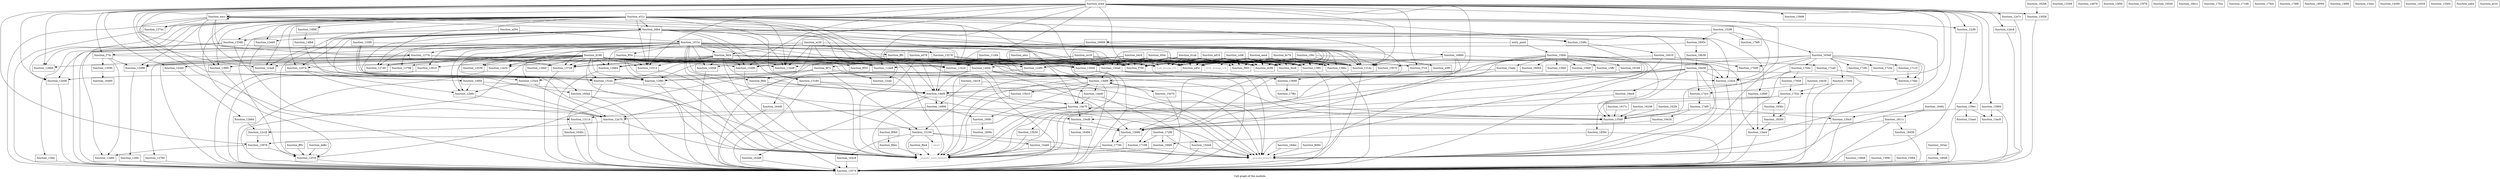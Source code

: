 digraph "Call graph of the module." {
  label="Call graph of the module.";
  node [shape=record];

  Node_function_1015c [label="{function_1015c}"];
  Node_function_11b24 [label="{function_11b24}"];
  Node_function_11b48 [label="{function_11b48}"];
  Node_function_11be8 [label="{function_11be8}"];
  Node_function_12f80 [label="{function_12f80}"];
  Node_function_11c84 [label="{function_11c84}"];
  Node_function_13848 [label="{function_13848}"];
  Node_function_12480 [label="{function_12480}"];
  Node_function_124a8 [label="{function_124a8}"];
  Node_function_124f0 [label="{function_124f0}"];
  Node_function_12fec [label="{function_12fec}"];
  Node_function_12cc8 [label="{function_12cc8}"];
  Node_function_13574 [label="{function_13574}"];
  Node_function_12cdc [label="{function_12cdc}"];
  Node_function_13590 [label="{function_13590}"];
  Node_function_12cf0 [label="{function_12cf0}"];
  Node_function_135d0 [label="{function_135d0}"];
  Node_function_12d24 [label="{function_12d24}"];
  Node_function_13670 [label="{function_13670}"];
  Node_function_12d84 [label="{function_12d84}"];
  Node_function_13680 [label="{function_13680}"];
  Node_function_12d98 [label="{function_12d98}"];
  Node_function_13690 [label="{function_13690}"];
  Node_function_12dc8 [label="{function_12dc8}"];
  Node_function_136b8 [label="{function_136b8}"];
  Node_function_12e08 [label="{function_12e08}"];
  Node_function_136f0 [label="{function_136f0}"];
  Node_function_12e3c [label="{function_12e3c}"];
  Node_function_13728 [label="{function_13728}"];
  Node_function_13760 [label="{function_13760}"];
  Node_function_12e7c [label="{function_12e7c}"];
  Node_function_f6e4 [label="{function_f6e4}"];
  Node_function_13058 [label="{function_13058}"];
  Node_function_12b6c [label="{function_12b6c}"];
  Node_function_1308c [label="{function_1308c}"];
  Node_function_12514 [label="{function_12514}"];
  Node_function_12538 [label="{function_12538}"];
  Node_function_f700 [label="{function_f700}"];
  Node_function_125a4 [label="{function_125a4}"];
  Node_function_f75c [label="{function_f75c}"];
  Node_function_13810 [label="{function_13810}"];
  Node_function_ff0c [label="{function_ff0c}"];
  Node_function_130c0 [label="{function_130c0}"];
  Node_function_12b84 [label="{function_12b84}"];
  Node_function_126e0 [label="{function_126e0}"];
  Node_function_13114 [label="{function_13114}"];
  Node_function_1273c [label="{function_1273c}"];
  Node_function_127d0 [label="{function_127d0}"];
  Node_function_12860 [label="{function_12860}"];
  Node_function_128e0 [label="{function_128e0}"];
  Node_function_1314c [label="{function_1314c}"];
  Node_function_13180 [label="{function_13180}"];
  Node_function_12eb0 [label="{function_12eb0}"];
  Node_function_13798 [label="{function_13798}"];
  Node_function_12ee4 [label="{function_12ee4}"];
  Node_function_f7c4 [label="{function_f7c4}"];
  Node_function_f900 [label="{function_f900}"];
  Node_function_ff34 [label="{function_ff34}"];
  Node_function_13268 [label="{function_13268}"];
  Node_function_13278 [label="{function_13278}"];
  Node_function_13348 [label="{function_13348}"];
  Node_function_12974 [label="{function_12974}"];
  Node_function_133f0 [label="{function_133f0}"];
  Node_function_12a70 [label="{function_12a70}"];
  Node_function_12f18 [label="{function_12f18}"];
  Node_function_137dc [label="{function_137dc}"];
  Node_function_f9dc [label="{function_f9dc}"];
  Node_function_fa04 [label="{function_fa04}"];
  Node_function_12f4c [label="{function_12f4c}"];
  Node_function_fffc [label="{function_fffc}"];
  Node_function_1348c [label="{function_1348c}"];
  Node_function_145dc [label="{function_145dc}"];
  Node_function_14978 [label="{function_14978}"];
  Node_function_14990 [label="{function_14990}"];
  Node_function_14a40 [label="{function_14a40}"];
  Node_function_14bf4 [label="{function_14bf4}"];
  Node_function_14e18 [label="{function_14e18}"];
  Node_function_14e70 [label="{function_14e70}"];
  Node_function_14fb8 [label="{function_14fb8}"];
  Node_function_14fd4 [label="{function_14fd4}"];
  Node_function_15194 [label="{function_15194}"];
  Node_function_1524c [label="{function_1524c}"];
  Node_function_152f8 [label="{function_152f8}"];
  Node_function_15444 [label="{function_15444}"];
  Node_function_15a60 [label="{function_15a60}"];
  Node_function_15adc [label="{function_15adc}"];
  Node_function_15b30 [label="{function_15b30}"];
  Node_function_15b9c [label="{function_15b9c}"];
  Node_function_15e70 [label="{function_15e70}"];
  Node_function_15ed8 [label="{function_15ed8}"];
  Node_function_15f58 [label="{function_15f58}"];
  Node_function_15f78 [label="{function_15f78}"];
  Node_function_15fa0 [label="{function_15fa0}"];
  Node_function_15fb4 [label="{function_15fb4}"];
  Node_function_15fe8 [label="{function_15fe8}"];
  Node_function_15ffc [label="{function_15ffc}"];
  Node_function_16010 [label="{function_16010}"];
  Node_function_160a4 [label="{function_160a4}"];
  Node_function_160fc [label="{function_160fc}"];
  Node_function_16168 [label="{function_16168}"];
  Node_function_1617c [label="{function_1617c}"];
  Node_function_16248 [label="{function_16248}"];
  Node_function_162f4 [label="{function_162f4}"];
  Node_function_163ac [label="{function_163ac}"];
  Node_function_163d8 [label="{function_163d8}"];
  Node_function_1640c [label="{function_1640c}"];
  Node_function_16440 [label="{function_16440}"];
  Node_function_16480 [label="{function_16480}"];
  Node_function_16494 [label="{function_16494}"];
  Node_function_164c8 [label="{function_164c8}"];
  Node_function_164f4 [label="{function_164f4}"];
  Node_function_165d0 [label="{function_165d0}"];
  Node_function_165e0 [label="{function_165e0}"];
  Node_function_16908 [label="{function_16908}"];
  Node_function_1693c [label="{function_1693c}"];
  Node_function_16984 [label="{function_16984}"];
  Node_function_16b1c [label="{function_16b1c}"];
  Node_function_16b38 [label="{function_16b38}"];
  Node_function_16b58 [label="{function_16b58}"];
  Node_function_16e30 [label="{function_16e30}"];
  Node_function_16ec8 [label="{function_16ec8}"];
  Node_function_16fd0 [label="{function_16fd0}"];
  Node_function_17000 [label="{function_17000}"];
  Node_function_170cc [label="{function_170cc}"];
  Node_function_170dc [label="{function_170dc}"];
  Node_function_17188 [label="{function_17188}"];
  Node_function_17198 [label="{function_17198}"];
  Node_function_172f8 [label="{function_172f8}"];
  Node_function_1750c [label="{function_1750c}"];
  Node_function_1752c [label="{function_1752c}"];
  Node_function_17658 [label="{function_17658}"];
  Node_function_176f8 [label="{function_176f8}"];
  Node_function_17700 [label="{function_17700}"];
  Node_function_17b90 [label="{function_17b90}"];
  Node_function_17bf0 [label="{function_17bf0}"];
  Node_function_17c10 [label="{function_17c10}"];
  Node_function_17c54 [label="{function_17c54}"];
  Node_function_17ca0 [label="{function_17ca0}"];
  Node_function_17cf0 [label="{function_17cf0}"];
  Node_function_17ddc [label="{function_17ddc}"];
  Node_function_17ecc [label="{function_17ecc}"];
  Node_function_17ef0 [label="{function_17ef0}"];
  Node_function_17f6c [label="{function_17f6c}"];
  Node_function_18064 [label="{function_18064}"];
  Node_function_18094 [label="{function_18094}"];
  Node_function_1809c [label="{function_1809c}"];
  Node_function_180e8 [label="{function_180e8}"];
  Node_function_1811c [label="{function_1811c}"];
  Node_function_18260 [label="{function_18260}"];
  Node_function_182b8 [label="{function_182b8}"];
  Node_function_1836c [label="{function_1836c}"];
  Node_function_1839c [label="{function_1839c}"];
  Node_function_18434 [label="{function_18434}"];
  Node_function_18458 [label="{function_18458}"];
  Node_function_184bc [label="{function_184bc}"];
  Node_llvm_bswap_i32 [color="gray50", fontcolor="gray50", label="{llvm_bswap_i32}"];
  Node_abort [color="gray50", fontcolor="gray50", label="{abort}"];
  Node_llvm_bswap_i16 [color="gray50", fontcolor="gray50", label="{llvm_bswap_i16}"];
  Node_function_14f88 [label="{function_14f88}"];
  Node_function_14f98 [label="{function_14f98}"];
  Node_function_13884 [label="{function_13884}"];
  Node_function_138bc [label="{function_138bc}"];
  Node_function_138fc [label="{function_138fc}"];
  Node_function_13940 [label="{function_13940}"];
  Node_function_13978 [label="{function_13978}"];
  Node_function_13994 [label="{function_13994}"];
  Node_function_139d8 [label="{function_139d8}"];
  Node_function_139ec [label="{function_139ec}"];
  Node_function_13aa4 [label="{function_13aa4}"];
  Node_function_13ac8 [label="{function_13ac8}"];
  Node_function_13aec [label="{function_13aec}"];
  Node_function_13b10 [label="{function_13b10}"];
  Node_function_13b88 [label="{function_13b88}"];
  Node_function_14490 [label="{function_14490}"];
  Node_function_144a8 [label="{function_144a8}"];
  Node_function_145c8 [label="{function_145c8}"];
  Node_function_13564 [label="{function_13564}"];
  Node_function_12cb0 [label="{function_12cb0}"];
  Node___pseudo_branch [color="gray50", fontcolor="gray50", label="{__pseudo_branch}"];
  Node___pseudo_cond_branch [color="gray50", fontcolor="gray50", label="{__pseudo_cond_branch}"];
  Node_function_8094 [label="{function_8094}"];
  Node_function_80b0 [label="{function_80b0}"];
  Node_function_80ec [label="{function_80ec}"];
  Node_entry_point [label="{entry_point}"];
  Node_function_8190 [label="{function_8190}"];
  Node_function_9f20 [label="{function_9f20}"];
  Node_function_9f7c [label="{function_9f7c}"];
  Node_function_a078 [label="{function_a078}"];
  Node_function_a294 [label="{function_a294}"];
  Node_function_a3f0 [label="{function_a3f0}"];
  Node_function_a45c [label="{function_a45c}"];
  Node_function_a4cc [label="{function_a4cc}"];
  Node_function_a810 [label="{function_a810}"];
  Node_function_aea4 [label="{function_aea4}"];
  Node_function_b4c0 [label="{function_b4c0}"];
  Node_function_bc74 [label="{function_bc74}"];
  Node_function_c36c [label="{function_c36c}"];
  Node_function_ca18 [label="{function_ca18}"];
  Node_function_ccb8 [label="{function_ccb8}"];
  Node_function_d1a4 [label="{function_d1a4}"];
  Node_function_d5dc [label="{function_d5dc}"];
  Node_function_dc98 [label="{function_dc98}"];
  Node_function_dce8 [label="{function_dce8}"];
  Node_function_dd8c [label="{function_dd8c}"];
  Node_function_ddb4 [label="{function_ddb4}"];
  Node_function_e31c [label="{function_e31c}"];
  Node_function_eab4 [label="{function_eab4}"];
  Node_function_eacc [label="{function_eacc}"];
  Node_function_ec24 [label="{function_ec24}"];
  Node_function_ec30 [label="{function_ec30}"];
  Node_function_ecb4 [label="{function_ecb4}"];
  Node_function_1015c -> Node_function_11b24;
  Node_function_1015c -> Node_function_11b48;
  Node_function_1015c -> Node_function_11be8;
  Node_function_1015c -> Node_function_12f80;
  Node_function_1015c -> Node_function_13848;
  Node_function_1015c -> Node_function_13574;
  Node_function_1015c -> Node_function_13670;
  Node_function_1015c -> Node_function_13680;
  Node_function_1015c -> Node_function_12d98;
  Node_function_1015c -> Node_function_12e08;
  Node_function_1015c -> Node_function_12e3c;
  Node_function_1015c -> Node_function_13728;
  Node_function_1015c -> Node_function_12b6c;
  Node_function_1015c -> Node_function_12538;
  Node_function_1015c -> Node_function_f700;
  Node_function_1015c -> Node_function_f75c;
  Node_function_1015c -> Node_function_13810;
  Node_function_1015c -> Node_function_1273c;
  Node_function_1015c -> Node_function_1314c;
  Node_function_1015c -> Node_function_13798;
  Node_function_1015c -> Node_function_ff34;
  Node_function_1015c -> Node_function_f9dc;
  Node_function_1015c -> Node_function_fa04;
  Node_function_1015c -> Node_function_fffc;
  Node_function_1015c -> Node_function_15194;
  Node_function_1015c -> Node_llvm_bswap_i32;
  Node_function_1015c -> Node_function_13884;
  Node_function_1015c -> Node_function_138bc;
  Node_function_1015c -> Node_function_138fc;
  Node_function_1015c -> Node_function_13940;
  Node_function_1015c -> Node_function_144a8;
  Node_function_1015c -> Node___pseudo_cond_branch;
  Node_function_1015c -> Node_function_dc98;
  Node_function_1015c -> Node_function_dce8;
  Node_function_12f80 -> Node_function_13574;
  Node_function_11c84 -> Node_function_124f0;
  Node_function_11c84 -> Node_function_13b88;
  Node_function_13848 -> Node_function_13574;
  Node_function_12480 -> Node___pseudo_cond_branch;
  Node_function_124f0 -> Node___pseudo_cond_branch;
  Node_function_12fec -> Node_function_13574;
  Node_function_12cc8 -> Node_function_13978;
  Node_function_13590 -> Node_function_16480;
  Node_function_12cf0 -> Node_function_13574;
  Node_function_135d0 -> Node___pseudo_branch;
  Node_function_12d24 -> Node_function_13574;
  Node_function_13670 -> Node_function_17700;
  Node_function_13680 -> Node_function_17700;
  Node_function_12d98 -> Node_function_12f4c;
  Node_function_13690 -> Node_function_17f6c;
  Node_function_12dc8 -> Node_function_13574;
  Node_function_136b8 -> Node_function_13574;
  Node_function_12e08 -> Node_function_13574;
  Node_function_136f0 -> Node_function_13574;
  Node_function_12e3c -> Node_function_13574;
  Node_function_13728 -> Node_function_13574;
  Node_function_13760 -> Node_function_13574;
  Node_function_12e7c -> Node_function_13574;
  Node_function_f6e4 -> Node___pseudo_cond_branch;
  Node_function_13058 -> Node_function_13574;
  Node_function_12b6c -> Node_function_12a70;
  Node_function_1308c -> Node_function_13574;
  Node_function_12514 -> Node___pseudo_cond_branch;
  Node_function_125a4 -> Node_function_12b6c;
  Node_function_125a4 -> Node_function_12a70;
  Node_function_f75c -> Node_function_12cdc;
  Node_function_f75c -> Node_function_13590;
  Node_function_f75c -> Node_function_12d84;
  Node_function_f75c -> Node_function_12d98;
  Node_function_13810 -> Node_function_13574;
  Node_function_ff0c -> Node_function_12f18;
  Node_function_130c0 -> Node_function_13574;
  Node_function_12b84 -> Node_function_12cc8;
  Node_function_126e0 -> Node_function_12ee4;
  Node_function_13114 -> Node_function_13574;
  Node_function_1273c -> Node_function_13574;
  Node_function_1273c -> Node_function_13728;
  Node_function_1273c -> Node_function_13760;
  Node_function_1273c -> Node_function_1314c;
  Node_function_1273c -> Node_function_13940;
  Node_function_1314c -> Node_function_13574;
  Node_function_13180 -> Node_function_13574;
  Node_function_13180 -> Node_function_14bf4;
  Node_function_13180 -> Node___pseudo_branch;
  Node_function_12eb0 -> Node_function_13574;
  Node_function_13798 -> Node_function_13574;
  Node_function_12ee4 -> Node_function_13574;
  Node_function_f7c4 -> Node_function_13680;
  Node_function_ff34 -> Node_function_12f80;
  Node_function_ff34 -> Node_function_13728;
  Node_function_ff34 -> Node_function_12514;
  Node_function_ff34 -> Node_function_13940;
  Node_function_ff34 -> Node___pseudo_cond_branch;
  Node_function_13278 -> Node_function_14bf4;
  Node_function_13278 -> Node_function_13b88;
  Node_function_13278 -> Node_function_144a8;
  Node_function_13348 -> Node_function_12fec;
  Node_function_13348 -> Node_function_13574;
  Node_function_13348 -> Node_function_13278;
  Node_function_13348 -> Node_function_160a4;
  Node_function_12974 -> Node_function_12b6c;
  Node_function_12974 -> Node_function_12a70;
  Node_function_133f0 -> Node_function_12f80;
  Node_function_133f0 -> Node_function_13574;
  Node_function_133f0 -> Node_function_13278;
  Node_function_133f0 -> Node_function_160a4;
  Node_function_12a70 -> Node_function_12cc8;
  Node_function_12a70 -> Node___pseudo_cond_branch;
  Node_function_12f18 -> Node_function_13574;
  Node_function_137dc -> Node_function_13574;
  Node_function_f9dc -> Node_function_14bf4;
  Node_function_f9dc -> Node___pseudo_cond_branch;
  Node_function_fa04 -> Node_function_12f80;
  Node_function_fa04 -> Node_function_13848;
  Node_function_fa04 -> Node_function_12480;
  Node_function_fa04 -> Node_function_12e3c;
  Node_function_fa04 -> Node_function_13728;
  Node_function_fa04 -> Node_function_12514;
  Node_function_fa04 -> Node_function_f700;
  Node_function_fa04 -> Node_function_1314c;
  Node_function_fa04 -> Node_function_145dc;
  Node_function_fa04 -> Node_function_14bf4;
  Node_function_fa04 -> Node_function_1524c;
  Node_function_fa04 -> Node_function_13884;
  Node_function_fa04 -> Node_function_13940;
  Node_function_fa04 -> Node_function_144a8;
  Node_function_fa04 -> Node___pseudo_cond_branch;
  Node_function_12f4c -> Node_function_13574;
  Node_function_fffc -> Node_function_12480;
  Node_function_fffc -> Node_function_124f0;
  Node_function_fffc -> Node_function_145dc;
  Node_function_fffc -> Node_function_13b88;
  Node_function_1348c -> Node_function_16010;
  Node_function_1348c -> Node___pseudo_branch;
  Node_function_145dc -> Node_function_13574;
  Node_function_145dc -> Node_function_13680;
  Node_function_145dc -> Node_function_14bf4;
  Node_function_145dc -> Node_function_14e70;
  Node_function_145dc -> Node_function_16440;
  Node_function_145dc -> Node_function_13b88;
  Node_function_145dc -> Node___pseudo_branch;
  Node_function_14990 -> Node_function_12a70;
  Node_function_14990 -> Node_function_160fc;
  Node_function_14a40 -> Node_function_14e70;
  Node_function_14a40 -> Node_function_15444;
  Node_function_14bf4 -> Node_function_14990;
  Node_function_14bf4 -> Node_function_14e70;
  Node_function_14bf4 -> Node_function_163d8;
  Node_function_14bf4 -> Node___pseudo_branch;
  Node_function_14bf4 -> Node___pseudo_cond_branch;
  Node_function_14e18 -> Node_function_14990;
  Node_function_14e18 -> Node_function_14a40;
  Node_function_14e70 -> Node_function_135d0;
  Node_function_14e70 -> Node_function_13114;
  Node_function_14e70 -> Node_function_14e70;
  Node_function_14e70 -> Node_function_15ed8;
  Node_function_14e70 -> Node_function_13978;
  Node_function_14e70 -> Node___pseudo_branch;
  Node_function_14e70 -> Node___pseudo_cond_branch;
  Node_function_14fb8 -> Node_function_14fd4;
  Node_function_14fd4 -> Node_function_13574;
  Node_function_14fd4 -> Node_function_12b6c;
  Node_function_14fd4 -> Node_function_12a70;
  Node_function_15194 -> Node_function_15a60;
  Node_function_15194 -> Node_function_164c8;
  Node_function_15194 -> Node_abort;
  Node_function_15194 -> Node___pseudo_branch;
  Node_function_15194 -> Node___pseudo_cond_branch;
  Node_function_1524c -> Node_function_15ed8;
  Node_function_1524c -> Node_function_1640c;
  Node_function_1524c -> Node___pseudo_cond_branch;
  Node_function_152f8 -> Node_function_165e0;
  Node_function_152f8 -> Node_function_16908;
  Node_function_152f8 -> Node_function_1693c;
  Node_function_152f8 -> Node_function_17bf0;
  Node_function_15444 -> Node_function_13574;
  Node_function_15444 -> Node___pseudo_branch;
  Node_function_15a60 -> Node___pseudo_branch;
  Node_function_15a60 -> Node___pseudo_cond_branch;
  Node_function_15adc -> Node_function_12f80;
  Node_function_15adc -> Node_function_12d24;
  Node_function_15adc -> Node___pseudo_cond_branch;
  Node_function_15b30 -> Node___pseudo_cond_branch;
  Node_function_15b9c -> Node_function_135d0;
  Node_function_15b9c -> Node_function_15194;
  Node_function_15b9c -> Node_function_15adc;
  Node_function_15b9c -> Node_function_15b30;
  Node_function_15b9c -> Node_function_15fa0;
  Node_function_15b9c -> Node_function_15fe8;
  Node_function_15b9c -> Node_function_15ffc;
  Node_function_15b9c -> Node_function_16168;
  Node_function_15b9c -> Node_function_17ca0;
  Node_function_15b9c -> Node_function_18064;
  Node_function_15b9c -> Node___pseudo_branch;
  Node_function_15b9c -> Node___pseudo_cond_branch;
  Node_function_15e70 -> Node_function_13574;
  Node_function_15ed8 -> Node_function_13680;
  Node_function_15ed8 -> Node_function_16494;
  Node_function_15fb4 -> Node_function_13574;
  Node_function_16010 -> Node_function_13574;
  Node_function_16010 -> Node_function_13670;
  Node_function_16010 -> Node_function_17b90;
  Node_function_160a4 -> Node_function_13574;
  Node_function_160a4 -> Node___pseudo_cond_branch;
  Node_function_160fc -> Node_function_1809c;
  Node_function_1617c -> Node_function_135d0;
  Node_function_16248 -> Node_function_135d0;
  Node_function_162f4 -> Node_function_135d0;
  Node_function_163ac -> Node_function_180e8;
  Node_function_163d8 -> Node_function_13574;
  Node_function_1640c -> Node_function_13574;
  Node_function_16440 -> Node_function_13574;
  Node_function_16494 -> Node_function_13574;
  Node_function_164c8 -> Node_function_13574;
  Node_function_164f4 -> Node_function_1811c;
  Node_function_164f4 -> Node___pseudo_branch;
  Node_function_165e0 -> Node_function_135d0;
  Node_function_165e0 -> Node_function_145dc;
  Node_function_165e0 -> Node_function_17000;
  Node_function_165e0 -> Node_function_170dc;
  Node_function_165e0 -> Node_function_1752c;
  Node_function_165e0 -> Node_function_17b90;
  Node_function_165e0 -> Node_function_17c10;
  Node_function_165e0 -> Node_function_17c54;
  Node_function_165e0 -> Node_function_17cf0;
  Node_function_165e0 -> Node_function_17ddc;
  Node_function_165e0 -> Node_function_13b88;
  Node_function_16908 -> Node_function_14bf4;
  Node_function_16908 -> Node_function_16984;
  Node_function_16908 -> Node___pseudo_cond_branch;
  Node_function_1693c -> Node_function_16b38;
  Node_function_1693c -> Node_function_144a8;
  Node_function_16984 -> Node_function_1314c;
  Node_function_16984 -> Node_function_17198;
  Node_function_16984 -> Node___pseudo_branch;
  Node_function_16984 -> Node___pseudo_cond_branch;
  Node_function_16b38 -> Node_function_16b58;
  Node_function_16b58 -> Node_function_12f80;
  Node_function_16b58 -> Node_function_13574;
  Node_function_16b58 -> Node_function_12d24;
  Node_function_16b58 -> Node_function_14bf4;
  Node_function_16b58 -> Node_function_16ec8;
  Node_function_16b58 -> Node_function_17ecc;
  Node_function_16b58 -> Node_function_13b88;
  Node_function_16b58 -> Node___pseudo_branch;
  Node_function_16e30 -> Node_function_13574;
  Node_function_16e30 -> Node_function_17ecc;
  Node_function_16ec8 -> Node_function_13680;
  Node_function_16fd0 -> Node___pseudo_cond_branch;
  Node_function_17000 -> Node_function_1752c;
  Node_function_17000 -> Node___pseudo_branch;
  Node_function_170dc -> Node_function_17658;
  Node_function_170dc -> Node___pseudo_branch;
  Node_function_170dc -> Node___pseudo_cond_branch;
  Node_function_17198 -> Node___pseudo_branch;
  Node_function_17198 -> Node___pseudo_cond_branch;
  Node_function_172f8 -> Node_function_16fd0;
  Node_function_172f8 -> Node_function_17198;
  Node_function_172f8 -> Node___pseudo_branch;
  Node_function_1752c -> Node_function_18260;
  Node_function_1752c -> Node_function_1836c;
  Node_function_1752c -> Node_function_1839c;
  Node_function_1752c -> Node___pseudo_cond_branch;
  Node_function_17658 -> Node_function_1752c;
  Node_function_17700 -> Node___pseudo_branch;
  Node_function_17700 -> Node___pseudo_cond_branch;
  Node_function_17c10 -> Node_function_17ddc;
  Node_function_17ca0 -> Node_function_17ddc;
  Node_function_17ecc -> Node_function_17ef0;
  Node_function_17ef0 -> Node_function_135d0;
  Node_function_17ef0 -> Node_function_130c0;
  Node_function_17ef0 -> Node_function_18434;
  Node_function_180e8 -> Node_function_13574;
  Node_function_1811c -> Node_function_13574;
  Node_function_1811c -> Node_function_13680;
  Node_function_1811c -> Node_function_18458;
  Node_function_18260 -> Node_function_12ee4;
  Node_function_182b8 -> Node_function_13058;
  Node_function_1836c -> Node_function_18260;
  Node_function_1839c -> Node_function_13574;
  Node_function_1839c -> Node_function_16fd0;
  Node_function_18434 -> Node_function_13680;
  Node_function_18458 -> Node_function_13574;
  Node_function_184bc -> Node___pseudo_branch;
  Node_function_14f98 -> Node_function_14fb8;
  Node_function_13884 -> Node_function_13574;
  Node_function_138bc -> Node_function_13574;
  Node_function_138fc -> Node_function_13574;
  Node_function_13940 -> Node_function_13574;
  Node_function_13978 -> Node_function_12d84;
  Node_function_13978 -> Node_function_12f18;
  Node_function_13994 -> Node_function_13574;
  Node_function_13994 -> Node_function_13ac8;
  Node_function_139ec -> Node_function_13574;
  Node_function_139ec -> Node_function_15ed8;
  Node_function_139ec -> Node_function_13aa4;
  Node_function_139ec -> Node_function_13ac8;
  Node_function_13b10 -> Node___pseudo_cond_branch;
  Node_function_13b88 -> Node_function_13574;
  Node_function_13b88 -> Node_function_14a40;
  Node_function_13b88 -> Node_function_14bf4;
  Node_function_13b88 -> Node_function_14e70;
  Node_function_13b88 -> Node_function_15e70;
  Node_function_13b88 -> Node_function_160fc;
  Node_function_13b88 -> Node_function_13b10;
  Node_function_13b88 -> Node_function_13b88;
  Node_function_13b88 -> Node___pseudo_branch;
  Node_function_144a8 -> Node_function_13574;
  Node_function_144a8 -> Node_function_135d0;
  Node_function_144a8 -> Node_function_12a70;
  Node_function_144a8 -> Node_function_13b88;
  Node_function_144a8 -> Node___pseudo_branch;
  Node_function_12cb0 -> Node_function_12b84;
  Node_function_8094 -> Node___pseudo_branch;
  Node_function_80b0 -> Node_function_80ec;
  Node_function_80ec -> Node___pseudo_cond_branch;
  Node_entry_point -> Node_function_14e70;
  Node_entry_point -> Node_function_15b9c;
  Node_function_8190 -> Node_function_11b24;
  Node_function_8190 -> Node_function_11b48;
  Node_function_8190 -> Node_function_11be8;
  Node_function_8190 -> Node_function_12f80;
  Node_function_8190 -> Node_function_12480;
  Node_function_8190 -> Node_function_124a8;
  Node_function_8190 -> Node_function_13574;
  Node_function_8190 -> Node_function_135d0;
  Node_function_8190 -> Node_function_13670;
  Node_function_8190 -> Node_function_13680;
  Node_function_8190 -> Node_function_12d98;
  Node_function_8190 -> Node_function_12e3c;
  Node_function_8190 -> Node_function_13728;
  Node_function_8190 -> Node_function_12514;
  Node_function_8190 -> Node_function_12538;
  Node_function_8190 -> Node_function_f700;
  Node_function_8190 -> Node_function_125a4;
  Node_function_8190 -> Node_function_13810;
  Node_function_8190 -> Node_function_127d0;
  Node_function_8190 -> Node_function_12860;
  Node_function_8190 -> Node_function_128e0;
  Node_function_8190 -> Node_function_1314c;
  Node_function_8190 -> Node_function_13798;
  Node_function_8190 -> Node_function_12974;
  Node_function_8190 -> Node_function_1524c;
  Node_function_8190 -> Node_llvm_bswap_i32;
  Node_function_8190 -> Node_function_13884;
  Node_function_8190 -> Node_function_138fc;
  Node_function_8190 -> Node_function_13940;
  Node_function_8190 -> Node_function_144a8;
  Node_function_8190 -> Node_function_12cb0;
  Node_function_8190 -> Node___pseudo_cond_branch;
  Node_function_8190 -> Node_function_9f20;
  Node_function_8190 -> Node_function_a45c;
  Node_function_9f7c -> Node_function_12cdc;
  Node_function_9f7c -> Node_function_12e08;
  Node_function_9f7c -> Node_function_12f18;
  Node_function_9f7c -> Node_function_15194;
  Node_function_9f7c -> Node_function_1524c;
  Node_function_9f7c -> Node___pseudo_branch;
  Node_function_a078 -> Node_function_124f0;
  Node_function_a078 -> Node_function_13574;
  Node_function_a078 -> Node_function_14bf4;
  Node_function_a078 -> Node_llvm_bswap_i32;
  Node_function_a078 -> Node_function_144a8;
  Node_function_a078 -> Node___pseudo_cond_branch;
  Node_function_a078 -> Node_function_9f7c;
  Node_function_a294 -> Node_function_1015c;
  Node_function_a294 -> Node_function_12f18;
  Node_function_a3f0 -> Node_function_13690;
  Node_function_a45c -> Node_function_125a4;
  Node_function_a4cc -> Node_function_145dc;
  Node_function_a4cc -> Node_function_144a8;
  Node_function_a810 -> Node_function_124f0;
  Node_function_a810 -> Node_function_f700;
  Node_function_a810 -> Node_function_1314c;
  Node_function_a810 -> Node_function_f900;
  Node_function_a810 -> Node_llvm_bswap_i32;
  Node_function_a810 -> Node_function_138bc;
  Node_function_a810 -> Node_function_138fc;
  Node_function_a810 -> Node_function_13940;
  Node_function_a810 -> Node_function_144a8;
  Node_function_a810 -> Node_function_a45c;
  Node_function_a810 -> Node_function_dc98;
  Node_function_a810 -> Node_function_dce8;
  Node_function_aea4 -> Node_function_f700;
  Node_function_aea4 -> Node_function_1314c;
  Node_function_aea4 -> Node_function_f900;
  Node_function_aea4 -> Node_llvm_bswap_i32;
  Node_function_aea4 -> Node_function_138bc;
  Node_function_aea4 -> Node_function_138fc;
  Node_function_aea4 -> Node_function_13940;
  Node_function_aea4 -> Node_function_144a8;
  Node_function_aea4 -> Node_function_a45c;
  Node_function_aea4 -> Node_function_dc98;
  Node_function_aea4 -> Node_function_dce8;
  Node_function_b4c0 -> Node_function_12f80;
  Node_function_b4c0 -> Node_function_13848;
  Node_function_b4c0 -> Node_function_12d98;
  Node_function_b4c0 -> Node_function_13728;
  Node_function_b4c0 -> Node_function_f700;
  Node_function_b4c0 -> Node_function_1314c;
  Node_function_b4c0 -> Node_function_f900;
  Node_function_b4c0 -> Node_llvm_bswap_i32;
  Node_function_b4c0 -> Node_function_138bc;
  Node_function_b4c0 -> Node_function_138fc;
  Node_function_b4c0 -> Node_function_13940;
  Node_function_b4c0 -> Node_function_13b88;
  Node_function_b4c0 -> Node_function_144a8;
  Node_function_b4c0 -> Node_function_a45c;
  Node_function_b4c0 -> Node_function_dc98;
  Node_function_b4c0 -> Node_function_dce8;
  Node_function_bc74 -> Node_function_f700;
  Node_function_bc74 -> Node_function_1314c;
  Node_function_bc74 -> Node_function_f900;
  Node_function_bc74 -> Node_llvm_bswap_i32;
  Node_function_bc74 -> Node_function_138bc;
  Node_function_bc74 -> Node_function_138fc;
  Node_function_bc74 -> Node_function_13940;
  Node_function_bc74 -> Node_function_144a8;
  Node_function_bc74 -> Node_function_a3f0;
  Node_function_bc74 -> Node_function_a45c;
  Node_function_bc74 -> Node_function_dc98;
  Node_function_bc74 -> Node_function_dce8;
  Node_function_c36c -> Node_function_f700;
  Node_function_c36c -> Node_function_1314c;
  Node_function_c36c -> Node_llvm_bswap_i32;
  Node_function_c36c -> Node_function_138bc;
  Node_function_c36c -> Node_function_138fc;
  Node_function_c36c -> Node_function_13940;
  Node_function_c36c -> Node_function_144a8;
  Node_function_c36c -> Node_function_a3f0;
  Node_function_c36c -> Node_function_a45c;
  Node_function_c36c -> Node_function_dc98;
  Node_function_c36c -> Node_function_dce8;
  Node_function_ca18 -> Node_function_136f0;
  Node_function_ca18 -> Node_function_13728;
  Node_function_ca18 -> Node_function_f700;
  Node_function_ca18 -> Node_function_f900;
  Node_function_ca18 -> Node_llvm_bswap_i32;
  Node_function_ca18 -> Node_function_13884;
  Node_function_ca18 -> Node_function_13940;
  Node_function_ca18 -> Node_function_144a8;
  Node_function_ca18 -> Node_function_a45c;
  Node_function_ccb8 -> Node_function_f700;
  Node_function_ccb8 -> Node_function_1314c;
  Node_function_ccb8 -> Node_function_f900;
  Node_function_ccb8 -> Node_llvm_bswap_i32;
  Node_function_ccb8 -> Node_llvm_bswap_i16;
  Node_function_ccb8 -> Node_function_138bc;
  Node_function_ccb8 -> Node_function_138fc;
  Node_function_ccb8 -> Node_function_13940;
  Node_function_ccb8 -> Node_function_144a8;
  Node_function_ccb8 -> Node_function_a45c;
  Node_function_ccb8 -> Node_function_dc98;
  Node_function_ccb8 -> Node_function_dce8;
  Node_function_d1a4 -> Node_function_11b24;
  Node_function_d1a4 -> Node_function_11be8;
  Node_function_d1a4 -> Node_function_124f0;
  Node_function_d1a4 -> Node_function_f700;
  Node_function_d1a4 -> Node_function_1314c;
  Node_function_d1a4 -> Node_llvm_bswap_i32;
  Node_function_d1a4 -> Node_function_138bc;
  Node_function_d1a4 -> Node_function_138fc;
  Node_function_d1a4 -> Node_function_13940;
  Node_function_d1a4 -> Node_function_144a8;
  Node_function_d1a4 -> Node_function_a45c;
  Node_function_d1a4 -> Node_function_dc98;
  Node_function_d1a4 -> Node_function_dce8;
  Node_function_d5dc -> Node_function_11b24;
  Node_function_d5dc -> Node_function_11b48;
  Node_function_d5dc -> Node_function_11be8;
  Node_function_d5dc -> Node_function_12480;
  Node_function_d5dc -> Node_function_124f0;
  Node_function_d5dc -> Node_function_12d24;
  Node_function_d5dc -> Node_function_13690;
  Node_function_d5dc -> Node_function_f700;
  Node_function_d5dc -> Node_function_127d0;
  Node_function_d5dc -> Node_function_1314c;
  Node_function_d5dc -> Node_function_12ee4;
  Node_function_d5dc -> Node_function_f7c4;
  Node_function_d5dc -> Node_llvm_bswap_i16;
  Node_function_d5dc -> Node_function_138bc;
  Node_function_d5dc -> Node_function_138fc;
  Node_function_d5dc -> Node_function_13940;
  Node_function_d5dc -> Node_function_144a8;
  Node_function_d5dc -> Node_function_9f20;
  Node_function_d5dc -> Node_function_a45c;
  Node_function_d5dc -> Node_function_dc98;
  Node_function_d5dc -> Node_function_dce8;
  Node_function_dd8c -> Node_function_12f18;
  Node_function_ddb4 -> Node_function_11b24;
  Node_function_ddb4 -> Node_function_11b48;
  Node_function_ddb4 -> Node_function_11be8;
  Node_function_ddb4 -> Node_function_12480;
  Node_function_ddb4 -> Node_function_124a8;
  Node_function_ddb4 -> Node_function_135d0;
  Node_function_ddb4 -> Node_function_12d24;
  Node_function_ddb4 -> Node_function_12514;
  Node_function_ddb4 -> Node_function_125a4;
  Node_function_ddb4 -> Node_function_126e0;
  Node_function_ddb4 -> Node_function_127d0;
  Node_function_ddb4 -> Node_function_1314c;
  Node_function_ddb4 -> Node_function_13180;
  Node_function_ddb4 -> Node_function_12eb0;
  Node_function_ddb4 -> Node_function_13348;
  Node_function_ddb4 -> Node_function_12974;
  Node_function_ddb4 -> Node_function_12f18;
  Node_function_ddb4 -> Node_function_1348c;
  Node_function_ddb4 -> Node_function_1524c;
  Node_function_e31c -> Node_function_11b24;
  Node_function_e31c -> Node_function_11b48;
  Node_function_e31c -> Node_function_11be8;
  Node_function_e31c -> Node_function_124a8;
  Node_function_e31c -> Node_function_12cdc;
  Node_function_e31c -> Node_function_12cf0;
  Node_function_e31c -> Node_function_12d24;
  Node_function_e31c -> Node_function_12d84;
  Node_function_e31c -> Node_function_12d98;
  Node_function_e31c -> Node_function_12e08;
  Node_function_e31c -> Node_function_136f0;
  Node_function_e31c -> Node_function_12514;
  Node_function_e31c -> Node_function_127d0;
  Node_function_e31c -> Node_function_12860;
  Node_function_e31c -> Node_function_1314c;
  Node_function_e31c -> Node_function_13180;
  Node_function_e31c -> Node_function_12eb0;
  Node_function_e31c -> Node_function_12ee4;
  Node_function_e31c -> Node_function_13348;
  Node_function_e31c -> Node_function_12974;
  Node_function_e31c -> Node_function_12f18;
  Node_function_e31c -> Node_function_137dc;
  Node_function_e31c -> Node_function_1348c;
  Node_function_e31c -> Node_function_1524c;
  Node_function_e31c -> Node_function_14f98;
  Node_function_e31c -> Node_function_13940;
  Node_function_e31c -> Node_function_13b88;
  Node_function_e31c -> Node___pseudo_cond_branch;
  Node_function_e31c -> Node_function_ddb4;
  Node_function_eacc -> Node_function_12f80;
  Node_function_eacc -> Node_function_13574;
  Node_function_eacc -> Node_function_136f0;
  Node_function_eacc -> Node_function_13728;
  Node_function_eacc -> Node_function_1314c;
  Node_function_eacc -> Node_function_137dc;
  Node_function_eacc -> Node_function_1524c;
  Node_function_eacc -> Node_function_138fc;
  Node_function_eacc -> Node_function_13940;
  Node_function_eacc -> Node_function_ddb4;
  Node_function_eacc -> Node_function_eacc;
  Node_function_ec30 -> Node_function_11b24;
  Node_function_ec30 -> Node_function_11b48;
  Node_function_ec30 -> Node_function_11be8;
  Node_function_ec30 -> Node_function_12b6c;
  Node_function_ec30 -> Node_function_f700;
  Node_function_ec30 -> Node_function_f9dc;
  Node_function_ec30 -> Node_function_fa04;
  Node_function_ecb4 -> Node_function_11b24;
  Node_function_ecb4 -> Node_function_11b48;
  Node_function_ecb4 -> Node_function_11be8;
  Node_function_ecb4 -> Node_function_12480;
  Node_function_ecb4 -> Node_function_124a8;
  Node_function_ecb4 -> Node_function_12cf0;
  Node_function_ecb4 -> Node_function_12d24;
  Node_function_ecb4 -> Node_function_13680;
  Node_function_ecb4 -> Node_function_12dc8;
  Node_function_ecb4 -> Node_function_12e08;
  Node_function_ecb4 -> Node_function_12e7c;
  Node_function_ecb4 -> Node_function_13058;
  Node_function_ecb4 -> Node_function_12514;
  Node_function_ecb4 -> Node_function_f700;
  Node_function_ecb4 -> Node_function_f75c;
  Node_function_ecb4 -> Node_function_130c0;
  Node_function_ecb4 -> Node_function_13114;
  Node_function_ecb4 -> Node_function_1273c;
  Node_function_ecb4 -> Node_function_12860;
  Node_function_ecb4 -> Node_function_1314c;
  Node_function_ecb4 -> Node_function_f7c4;
  Node_function_ecb4 -> Node_function_13978;
  Node_function_ecb4 -> Node_function_13994;
  Node_function_ecb4 -> Node_function_139d8;
  Node_function_ecb4 -> Node_function_139ec;
  Node_function_ecb4 -> Node_function_12cb0;
  Node_function_ecb4 -> Node___pseudo_branch;
  Node_function_ecb4 -> Node_function_eacc;
}

